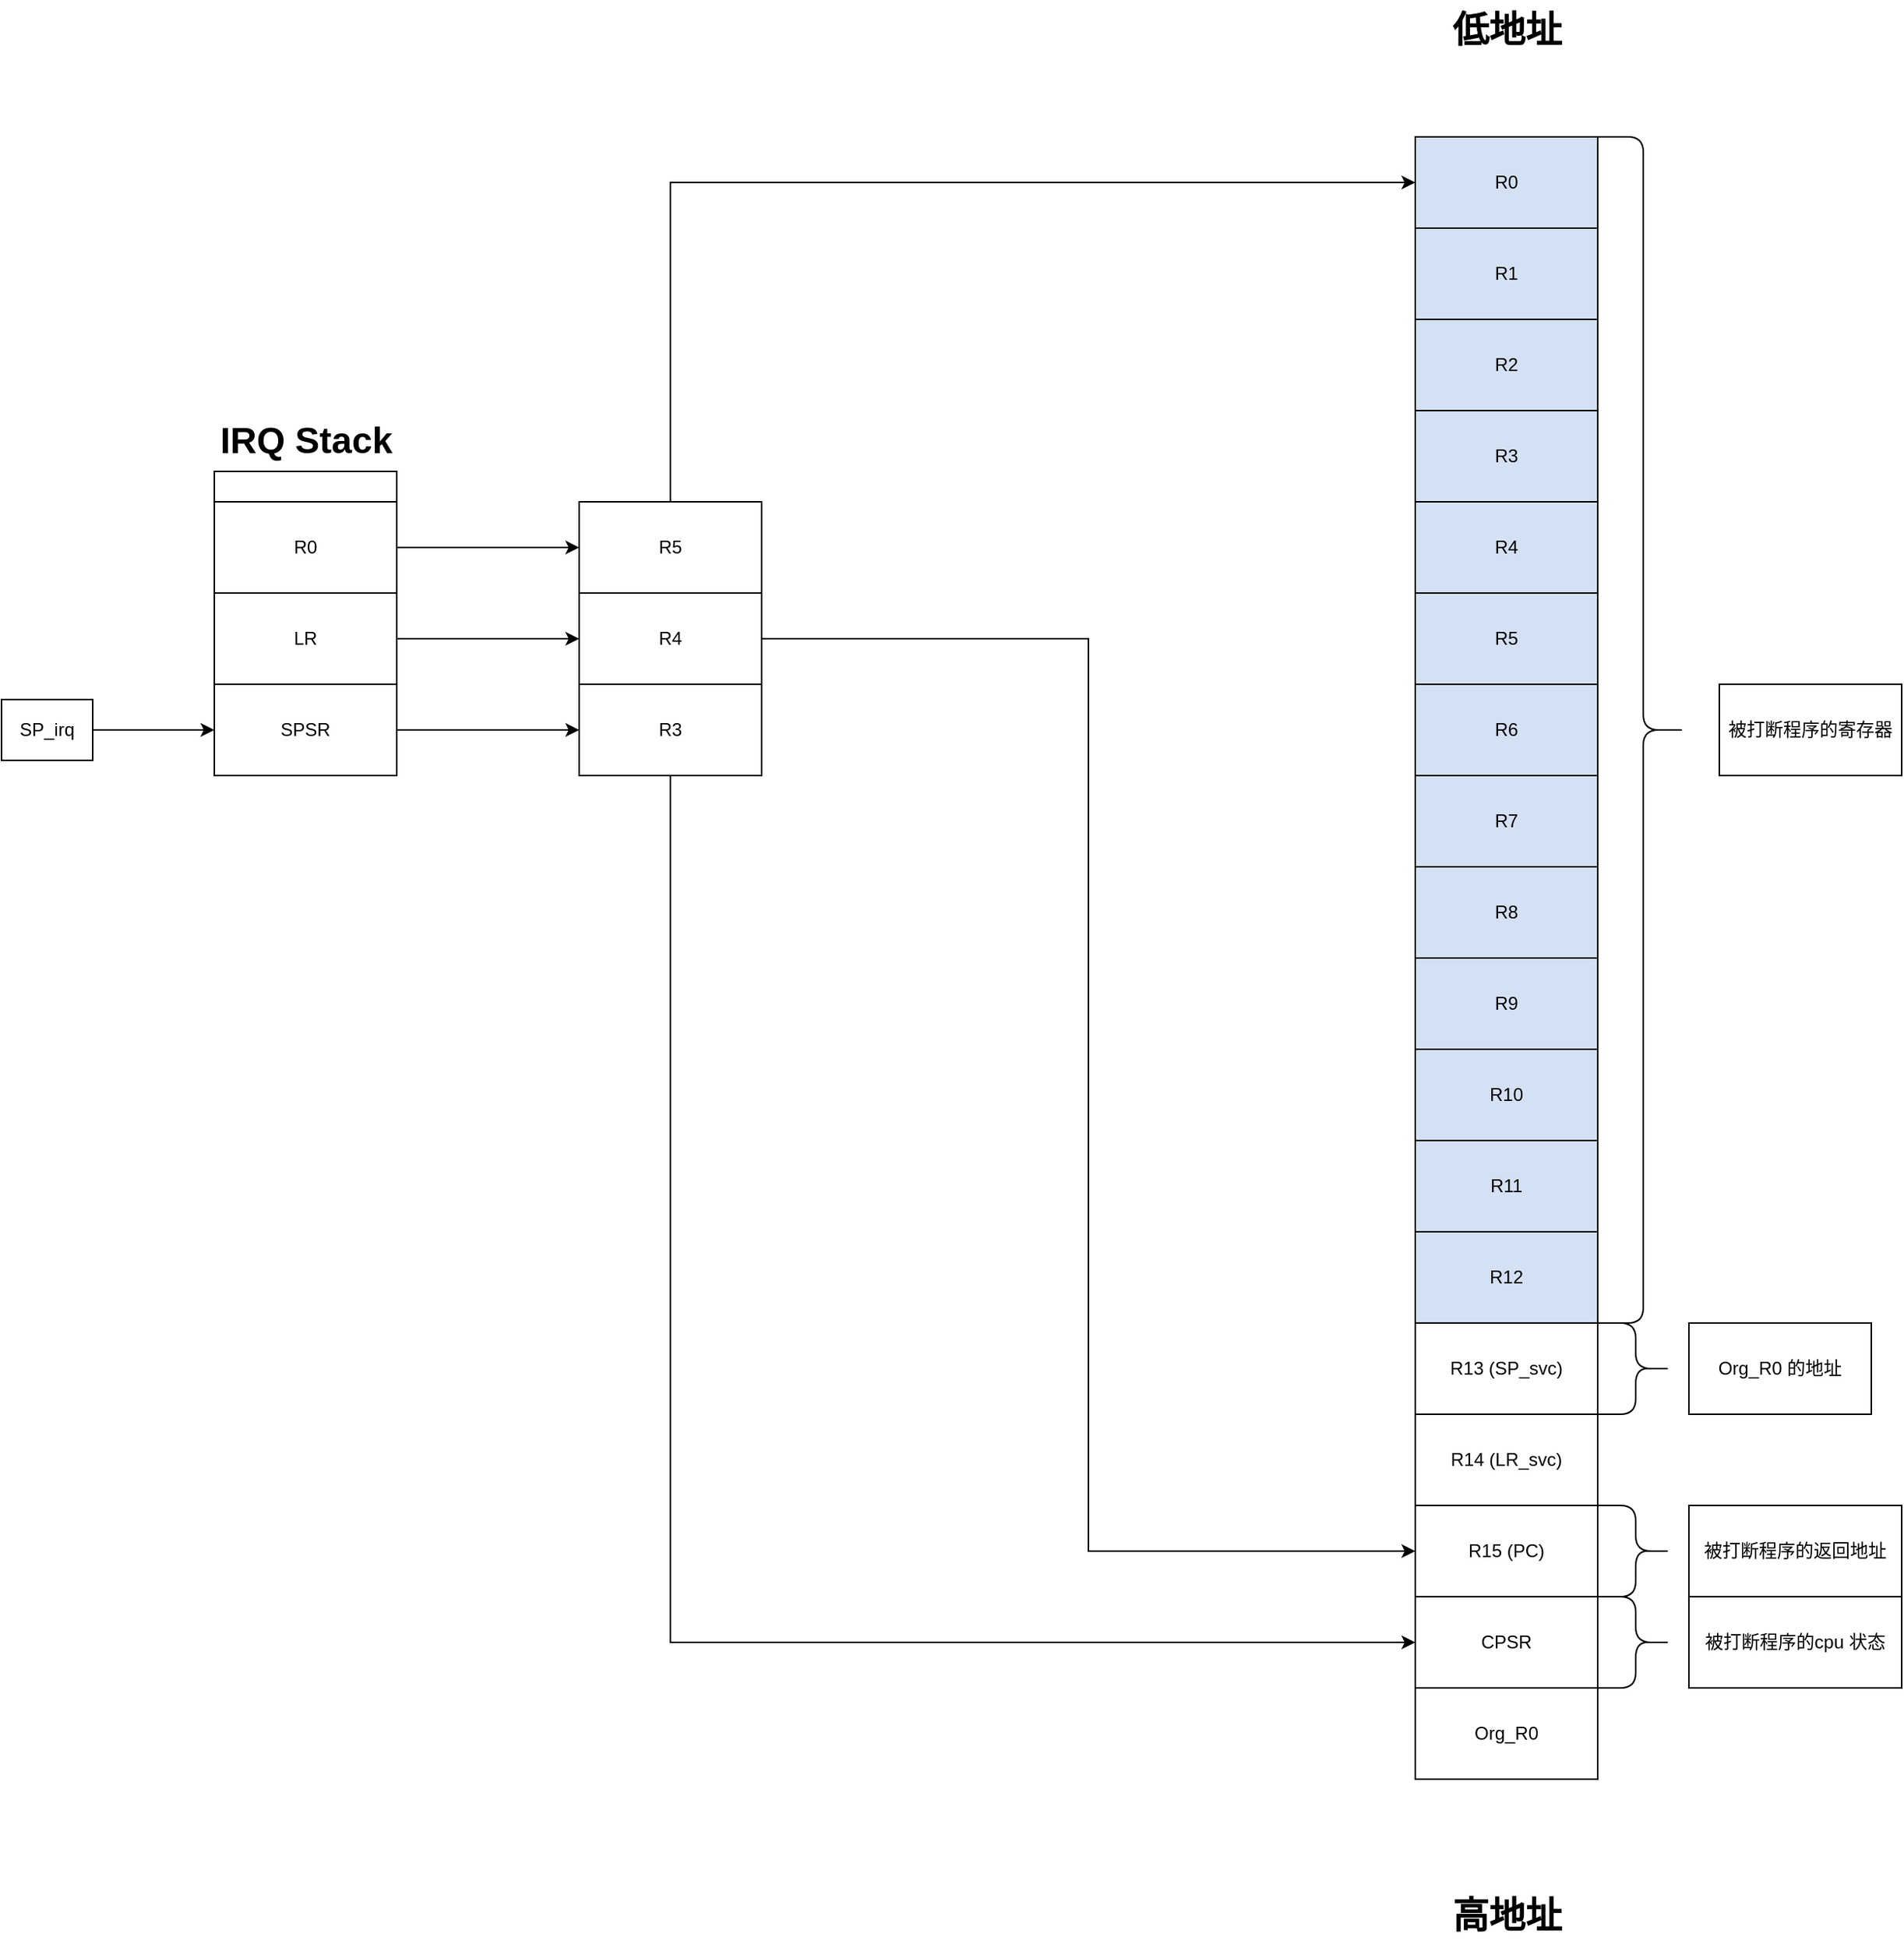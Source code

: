 <mxfile version="21.2.8" type="device">
  <diagram name="第 1 页" id="zk5WnTQrbNijRBfDUn30">
    <mxGraphModel dx="3757" dy="838" grid="1" gridSize="10" guides="1" tooltips="1" connect="1" arrows="1" fold="1" page="1" pageScale="1" pageWidth="2339" pageHeight="3300" math="0" shadow="0">
      <root>
        <mxCell id="0" />
        <mxCell id="1" parent="0" />
        <mxCell id="iibhegRJ0ryywvz6y1hU-1" value="" style="rounded=0;whiteSpace=wrap;html=1;" parent="1" vertex="1">
          <mxGeometry x="60" y="650" width="120" height="200" as="geometry" />
        </mxCell>
        <mxCell id="iibhegRJ0ryywvz6y1hU-41" style="edgeStyle=orthogonalEdgeStyle;rounded=0;orthogonalLoop=1;jettySize=auto;html=1;entryX=0;entryY=0.5;entryDx=0;entryDy=0;" parent="1" source="iibhegRJ0ryywvz6y1hU-2" target="iibhegRJ0ryywvz6y1hU-38" edge="1">
          <mxGeometry relative="1" as="geometry" />
        </mxCell>
        <mxCell id="iibhegRJ0ryywvz6y1hU-2" value="R0" style="rounded=0;whiteSpace=wrap;html=1;" parent="1" vertex="1">
          <mxGeometry x="60" y="670" width="120" height="60" as="geometry" />
        </mxCell>
        <mxCell id="iibhegRJ0ryywvz6y1hU-40" style="edgeStyle=orthogonalEdgeStyle;rounded=0;orthogonalLoop=1;jettySize=auto;html=1;entryX=0;entryY=0.5;entryDx=0;entryDy=0;" parent="1" source="iibhegRJ0ryywvz6y1hU-3" target="iibhegRJ0ryywvz6y1hU-37" edge="1">
          <mxGeometry relative="1" as="geometry" />
        </mxCell>
        <mxCell id="iibhegRJ0ryywvz6y1hU-3" value="LR" style="rounded=0;whiteSpace=wrap;html=1;" parent="1" vertex="1">
          <mxGeometry x="60" y="730" width="120" height="60" as="geometry" />
        </mxCell>
        <mxCell id="iibhegRJ0ryywvz6y1hU-39" style="edgeStyle=orthogonalEdgeStyle;rounded=0;orthogonalLoop=1;jettySize=auto;html=1;entryX=0;entryY=0.5;entryDx=0;entryDy=0;" parent="1" source="iibhegRJ0ryywvz6y1hU-4" target="iibhegRJ0ryywvz6y1hU-36" edge="1">
          <mxGeometry relative="1" as="geometry" />
        </mxCell>
        <mxCell id="iibhegRJ0ryywvz6y1hU-4" value="SPSR" style="rounded=0;whiteSpace=wrap;html=1;" parent="1" vertex="1">
          <mxGeometry x="60" y="790" width="120" height="60" as="geometry" />
        </mxCell>
        <mxCell id="iibhegRJ0ryywvz6y1hU-5" value="IRQ Stack" style="text;strokeColor=none;fillColor=none;html=1;fontSize=24;fontStyle=1;verticalAlign=middle;align=center;" parent="1" vertex="1">
          <mxGeometry x="70" y="610" width="100" height="40" as="geometry" />
        </mxCell>
        <mxCell id="iibhegRJ0ryywvz6y1hU-9" style="edgeStyle=orthogonalEdgeStyle;rounded=0;orthogonalLoop=1;jettySize=auto;html=1;entryX=0;entryY=0.5;entryDx=0;entryDy=0;" parent="1" source="iibhegRJ0ryywvz6y1hU-7" target="iibhegRJ0ryywvz6y1hU-4" edge="1">
          <mxGeometry relative="1" as="geometry" />
        </mxCell>
        <mxCell id="iibhegRJ0ryywvz6y1hU-7" value="SP_irq" style="rounded=0;whiteSpace=wrap;html=1;" parent="1" vertex="1">
          <mxGeometry x="-80" y="800" width="60" height="40" as="geometry" />
        </mxCell>
        <mxCell id="iibhegRJ0ryywvz6y1hU-13" value="R2" style="rounded=0;whiteSpace=wrap;html=1;fillColor=#D4E1F5;" parent="1" vertex="1">
          <mxGeometry x="850" y="550" width="120" height="60" as="geometry" />
        </mxCell>
        <mxCell id="iibhegRJ0ryywvz6y1hU-14" value="R1" style="rounded=0;whiteSpace=wrap;html=1;fillColor=#D4E1F5;" parent="1" vertex="1">
          <mxGeometry x="850" y="490" width="120" height="60" as="geometry" />
        </mxCell>
        <mxCell id="iibhegRJ0ryywvz6y1hU-15" value="R0" style="rounded=0;whiteSpace=wrap;html=1;fillColor=#D4E1F5;" parent="1" vertex="1">
          <mxGeometry x="850" y="430" width="120" height="60" as="geometry" />
        </mxCell>
        <mxCell id="iibhegRJ0ryywvz6y1hU-16" value="R5" style="rounded=0;whiteSpace=wrap;html=1;fillColor=#D4E1F5;" parent="1" vertex="1">
          <mxGeometry x="850" y="730" width="120" height="60" as="geometry" />
        </mxCell>
        <mxCell id="iibhegRJ0ryywvz6y1hU-17" value="R4" style="rounded=0;whiteSpace=wrap;html=1;fillColor=#D4E1F5;" parent="1" vertex="1">
          <mxGeometry x="850" y="670" width="120" height="60" as="geometry" />
        </mxCell>
        <mxCell id="iibhegRJ0ryywvz6y1hU-18" value="R3" style="rounded=0;whiteSpace=wrap;html=1;fillColor=#D4E1F5;" parent="1" vertex="1">
          <mxGeometry x="850" y="610" width="120" height="60" as="geometry" />
        </mxCell>
        <mxCell id="iibhegRJ0ryywvz6y1hU-19" value="R8" style="rounded=0;whiteSpace=wrap;html=1;fillColor=#D4E1F5;" parent="1" vertex="1">
          <mxGeometry x="850" y="910" width="120" height="60" as="geometry" />
        </mxCell>
        <mxCell id="iibhegRJ0ryywvz6y1hU-20" value="R7" style="rounded=0;whiteSpace=wrap;html=1;fillColor=#D4E1F5;" parent="1" vertex="1">
          <mxGeometry x="850" y="850" width="120" height="60" as="geometry" />
        </mxCell>
        <mxCell id="iibhegRJ0ryywvz6y1hU-21" value="R6" style="rounded=0;whiteSpace=wrap;html=1;fillColor=#D4E1F5;" parent="1" vertex="1">
          <mxGeometry x="850" y="790" width="120" height="60" as="geometry" />
        </mxCell>
        <mxCell id="iibhegRJ0ryywvz6y1hU-22" value="R11" style="rounded=0;whiteSpace=wrap;html=1;fillColor=#D4E1F5;" parent="1" vertex="1">
          <mxGeometry x="850" y="1090" width="120" height="60" as="geometry" />
        </mxCell>
        <mxCell id="iibhegRJ0ryywvz6y1hU-23" value="R10" style="rounded=0;whiteSpace=wrap;html=1;fillColor=#D4E1F5;" parent="1" vertex="1">
          <mxGeometry x="850" y="1030" width="120" height="60" as="geometry" />
        </mxCell>
        <mxCell id="iibhegRJ0ryywvz6y1hU-24" value="R9" style="rounded=0;whiteSpace=wrap;html=1;fillColor=#D4E1F5;" parent="1" vertex="1">
          <mxGeometry x="850" y="970" width="120" height="60" as="geometry" />
        </mxCell>
        <mxCell id="iibhegRJ0ryywvz6y1hU-25" value="R14 (LR_svc)" style="rounded=0;whiteSpace=wrap;html=1;" parent="1" vertex="1">
          <mxGeometry x="850" y="1270" width="120" height="60" as="geometry" />
        </mxCell>
        <mxCell id="iibhegRJ0ryywvz6y1hU-26" value="R13 (SP_svc)" style="rounded=0;whiteSpace=wrap;html=1;" parent="1" vertex="1">
          <mxGeometry x="850" y="1210" width="120" height="60" as="geometry" />
        </mxCell>
        <mxCell id="iibhegRJ0ryywvz6y1hU-27" value="R12" style="rounded=0;whiteSpace=wrap;html=1;fillColor=#D4E1F5;" parent="1" vertex="1">
          <mxGeometry x="850" y="1150" width="120" height="60" as="geometry" />
        </mxCell>
        <mxCell id="iibhegRJ0ryywvz6y1hU-28" value="Org_R0" style="rounded=0;whiteSpace=wrap;html=1;" parent="1" vertex="1">
          <mxGeometry x="850" y="1450" width="120" height="60" as="geometry" />
        </mxCell>
        <mxCell id="iibhegRJ0ryywvz6y1hU-29" value="CPSR" style="rounded=0;whiteSpace=wrap;html=1;" parent="1" vertex="1">
          <mxGeometry x="850" y="1390" width="120" height="60" as="geometry" />
        </mxCell>
        <mxCell id="iibhegRJ0ryywvz6y1hU-30" value="R15 (PC)" style="rounded=0;whiteSpace=wrap;html=1;" parent="1" vertex="1">
          <mxGeometry x="850" y="1330" width="120" height="60" as="geometry" />
        </mxCell>
        <mxCell id="iibhegRJ0ryywvz6y1hU-32" value="被打断程序的寄存器" style="rounded=0;whiteSpace=wrap;html=1;" parent="1" vertex="1">
          <mxGeometry x="1050" y="790" width="120" height="60" as="geometry" />
        </mxCell>
        <mxCell id="iibhegRJ0ryywvz6y1hU-34" value="低地址" style="text;strokeColor=none;fillColor=none;html=1;fontSize=24;fontStyle=1;verticalAlign=middle;align=center;" parent="1" vertex="1">
          <mxGeometry x="860" y="340" width="100" height="40" as="geometry" />
        </mxCell>
        <mxCell id="iibhegRJ0ryywvz6y1hU-35" value="高地址" style="text;strokeColor=none;fillColor=none;html=1;fontSize=24;fontStyle=1;verticalAlign=middle;align=center;" parent="1" vertex="1">
          <mxGeometry x="860" y="1580" width="100" height="40" as="geometry" />
        </mxCell>
        <mxCell id="iibhegRJ0ryywvz6y1hU-44" style="edgeStyle=orthogonalEdgeStyle;rounded=0;orthogonalLoop=1;jettySize=auto;html=1;entryX=0;entryY=0.5;entryDx=0;entryDy=0;" parent="1" source="iibhegRJ0ryywvz6y1hU-36" target="iibhegRJ0ryywvz6y1hU-29" edge="1">
          <mxGeometry relative="1" as="geometry">
            <Array as="points">
              <mxPoint x="360" y="1420" />
            </Array>
          </mxGeometry>
        </mxCell>
        <mxCell id="iibhegRJ0ryywvz6y1hU-36" value="R3" style="rounded=0;whiteSpace=wrap;html=1;" parent="1" vertex="1">
          <mxGeometry x="300" y="790" width="120" height="60" as="geometry" />
        </mxCell>
        <mxCell id="iibhegRJ0ryywvz6y1hU-43" style="edgeStyle=orthogonalEdgeStyle;rounded=0;orthogonalLoop=1;jettySize=auto;html=1;entryX=0;entryY=0.5;entryDx=0;entryDy=0;" parent="1" source="iibhegRJ0ryywvz6y1hU-37" target="iibhegRJ0ryywvz6y1hU-30" edge="1">
          <mxGeometry relative="1" as="geometry" />
        </mxCell>
        <mxCell id="iibhegRJ0ryywvz6y1hU-37" value="R4" style="rounded=0;whiteSpace=wrap;html=1;" parent="1" vertex="1">
          <mxGeometry x="300" y="730" width="120" height="60" as="geometry" />
        </mxCell>
        <mxCell id="iibhegRJ0ryywvz6y1hU-42" style="edgeStyle=orthogonalEdgeStyle;rounded=0;orthogonalLoop=1;jettySize=auto;html=1;entryX=0;entryY=0.5;entryDx=0;entryDy=0;" parent="1" source="iibhegRJ0ryywvz6y1hU-38" target="iibhegRJ0ryywvz6y1hU-15" edge="1">
          <mxGeometry relative="1" as="geometry">
            <Array as="points">
              <mxPoint x="360" y="460" />
            </Array>
          </mxGeometry>
        </mxCell>
        <mxCell id="iibhegRJ0ryywvz6y1hU-38" value="R5" style="rounded=0;whiteSpace=wrap;html=1;" parent="1" vertex="1">
          <mxGeometry x="300" y="670" width="120" height="60" as="geometry" />
        </mxCell>
        <mxCell id="iibhegRJ0ryywvz6y1hU-45" value="" style="shape=curlyBracket;whiteSpace=wrap;html=1;rounded=1;flipH=1;labelPosition=right;verticalLabelPosition=middle;align=left;verticalAlign=middle;" parent="1" vertex="1">
          <mxGeometry x="970" y="430" width="60" height="780" as="geometry" />
        </mxCell>
        <mxCell id="iibhegRJ0ryywvz6y1hU-46" value="" style="shape=curlyBracket;whiteSpace=wrap;html=1;rounded=1;flipH=1;labelPosition=right;verticalLabelPosition=middle;align=left;verticalAlign=middle;" parent="1" vertex="1">
          <mxGeometry x="970" y="1210" width="50" height="60" as="geometry" />
        </mxCell>
        <mxCell id="iibhegRJ0ryywvz6y1hU-48" value="Org_R0 的地址" style="rounded=0;whiteSpace=wrap;html=1;" parent="1" vertex="1">
          <mxGeometry x="1030" y="1210" width="120" height="60" as="geometry" />
        </mxCell>
        <mxCell id="iibhegRJ0ryywvz6y1hU-49" value="" style="shape=curlyBracket;whiteSpace=wrap;html=1;rounded=1;flipH=1;labelPosition=right;verticalLabelPosition=middle;align=left;verticalAlign=middle;" parent="1" vertex="1">
          <mxGeometry x="970" y="1330" width="50" height="60" as="geometry" />
        </mxCell>
        <mxCell id="iibhegRJ0ryywvz6y1hU-50" value="被打断程序的返回地址" style="rounded=0;whiteSpace=wrap;html=1;" parent="1" vertex="1">
          <mxGeometry x="1030" y="1330" width="140" height="60" as="geometry" />
        </mxCell>
        <mxCell id="iibhegRJ0ryywvz6y1hU-51" value="" style="shape=curlyBracket;whiteSpace=wrap;html=1;rounded=1;flipH=1;labelPosition=right;verticalLabelPosition=middle;align=left;verticalAlign=middle;" parent="1" vertex="1">
          <mxGeometry x="970" y="1390" width="50" height="60" as="geometry" />
        </mxCell>
        <mxCell id="iibhegRJ0ryywvz6y1hU-52" value="被打断程序的cpu 状态" style="rounded=0;whiteSpace=wrap;html=1;" parent="1" vertex="1">
          <mxGeometry x="1030" y="1390" width="140" height="60" as="geometry" />
        </mxCell>
      </root>
    </mxGraphModel>
  </diagram>
</mxfile>
